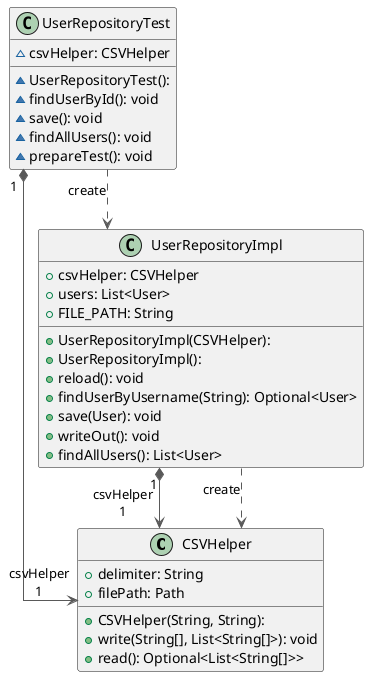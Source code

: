 @startuml

top to bottom direction
skinparam linetype ortho

class CSVHelper {
  + CSVHelper(String, String): 
  + delimiter: String
  + filePath: Path
  + write(String[], List<String[]>): void
  + read(): Optional<List<String[]>>
}
class UserRepositoryImpl {
  + UserRepositoryImpl(CSVHelper): 
  + UserRepositoryImpl(): 
  + csvHelper: CSVHelper
  + users: List<User>
  + FILE_PATH: String
  + reload(): void
  + findUserByUsername(String): Optional<User>
  + save(User): void
  + writeOut(): void
  + findAllUsers(): List<User>
}
class UserRepositoryTest {
  ~ UserRepositoryTest(): 
  ~ csvHelper: CSVHelper
  ~ findUserById(): void
  ~ save(): void
  ~ findAllUsers(): void
  ~ prepareTest(): void
}

UserRepositoryImpl "1" *-[#595959,plain]-> "csvHelper\n1" CSVHelper          
UserRepositoryImpl  -[#595959,dashed]->  CSVHelper          : "«create»"
UserRepositoryTest "1" *-[#595959,plain]-> "csvHelper\n1" CSVHelper          
UserRepositoryTest  -[#595959,dashed]->  UserRepositoryImpl : "«create»"
@enduml
